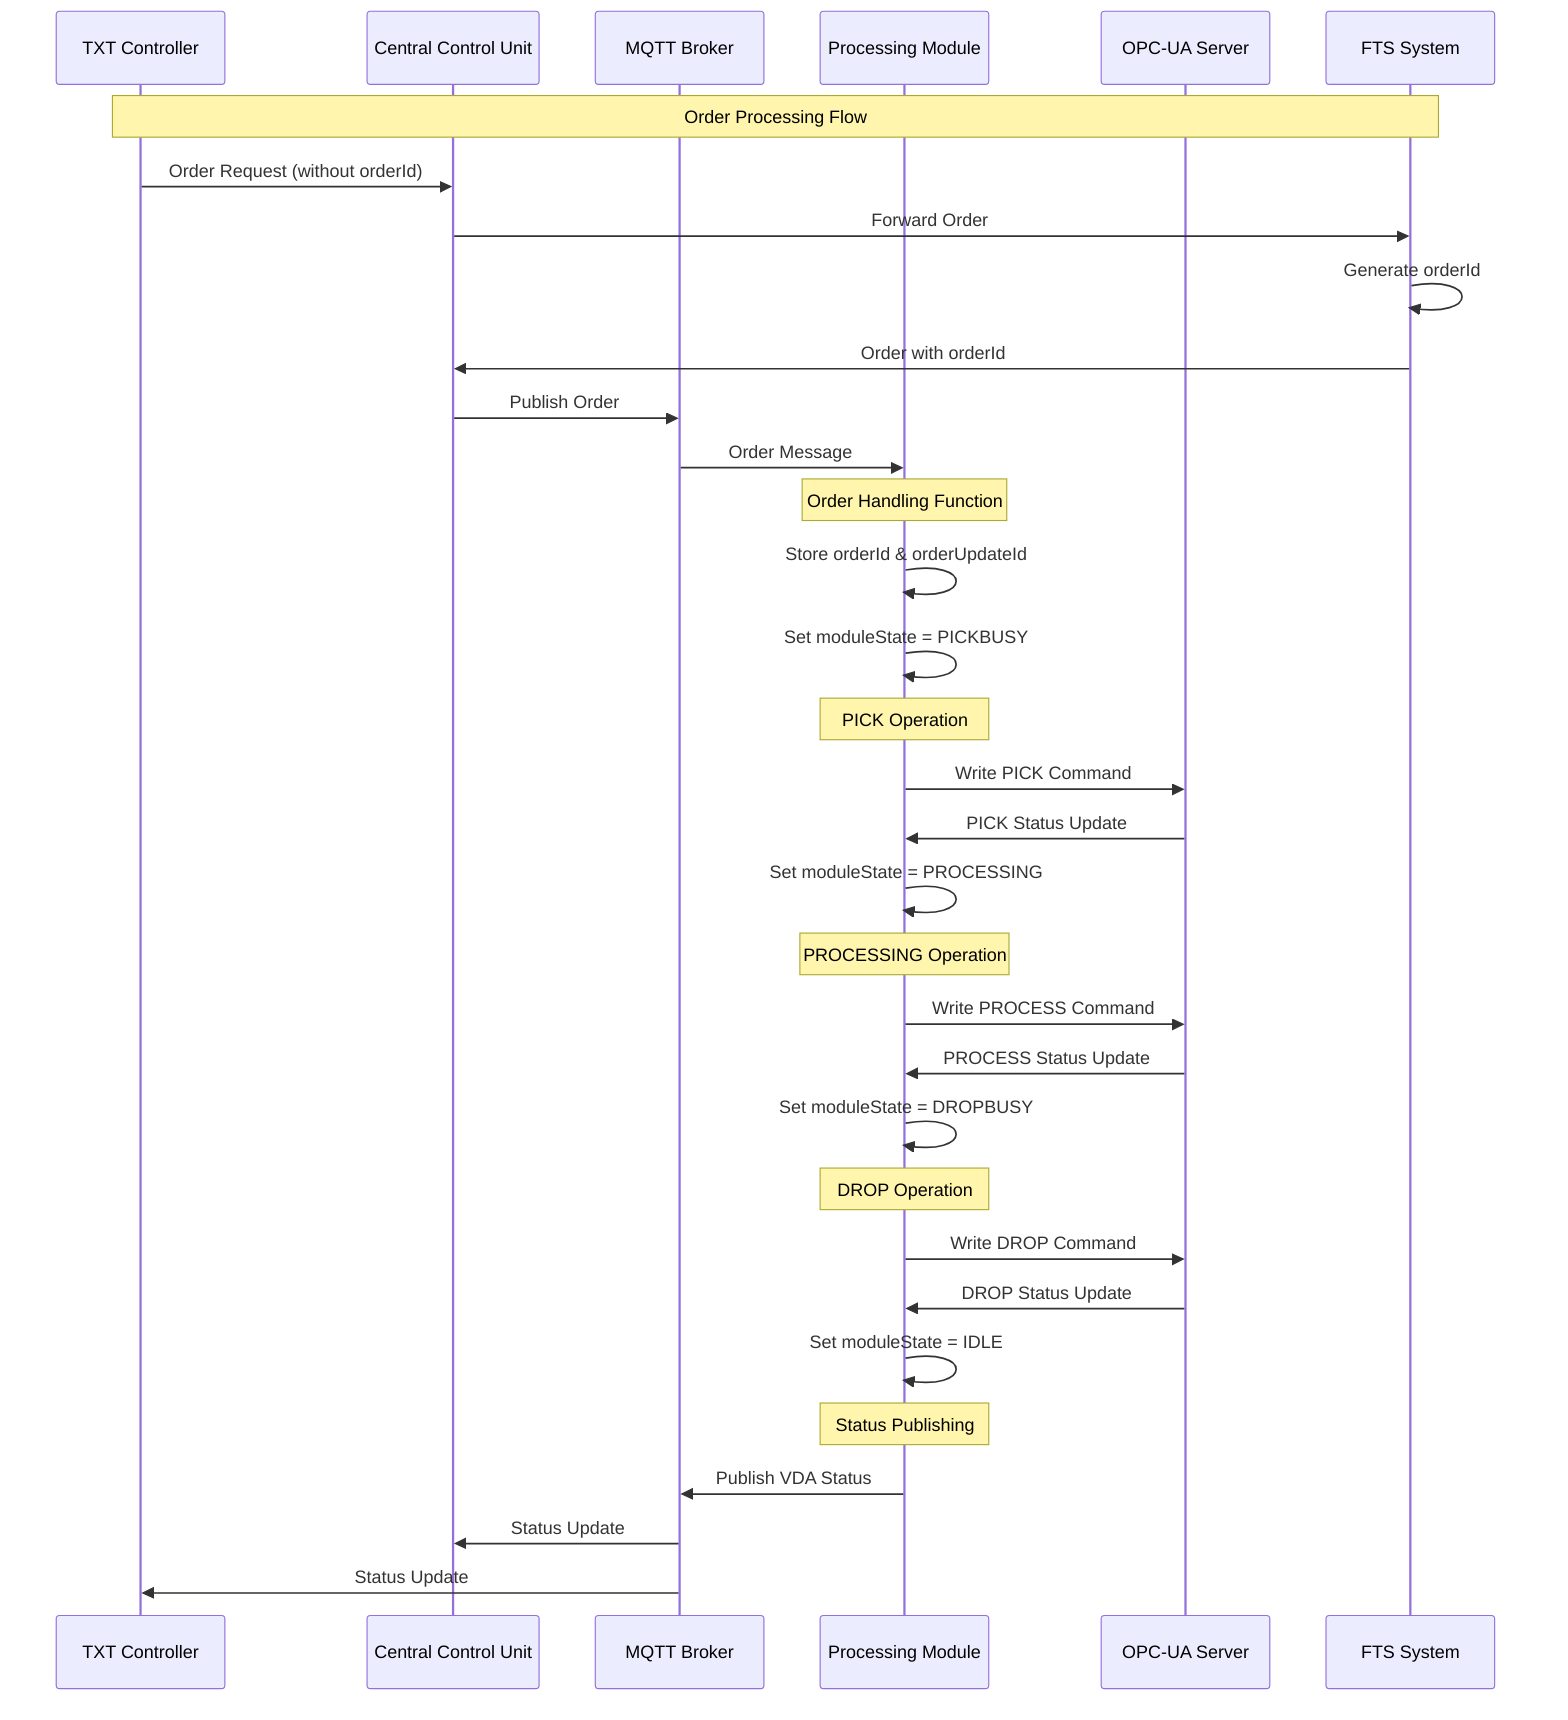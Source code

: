 sequenceDiagram
    participant TXT as TXT Controller
    participant CCU as Central Control Unit
    participant MQTT as MQTT Broker
    participant MODULE as Processing Module
    participant OPCUA as OPC-UA Server
    participant FTS as FTS System
    
    Note over TXT,FTS: Order Processing Flow
    
    TXT->>CCU: Order Request (without orderId)
    CCU->>FTS: Forward Order
    FTS->>FTS: Generate orderId
    FTS->>CCU: Order with orderId
    CCU->>MQTT: Publish Order
    MQTT->>MODULE: Order Message
    
    Note over MODULE: Order Handling Function
    MODULE->>MODULE: Store orderId & orderUpdateId
    MODULE->>MODULE: Set moduleState = PICKBUSY
    
    Note over MODULE: PICK Operation
    MODULE->>OPCUA: Write PICK Command
    OPCUA->>MODULE: PICK Status Update
    MODULE->>MODULE: Set moduleState = PROCESSING
    
    Note over MODULE: PROCESSING Operation
    MODULE->>OPCUA: Write PROCESS Command
    OPCUA->>MODULE: PROCESS Status Update
    MODULE->>MODULE: Set moduleState = DROPBUSY
    
    Note over MODULE: DROP Operation
    MODULE->>OPCUA: Write DROP Command
    OPCUA->>MODULE: DROP Status Update
    MODULE->>MODULE: Set moduleState = IDLE
    
    Note over MODULE: Status Publishing
    MODULE->>MQTT: Publish VDA Status
    MQTT->>CCU: Status Update
    MQTT->>TXT: Status Update